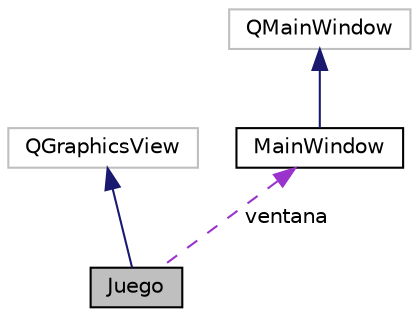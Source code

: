 digraph "Juego"
{
  edge [fontname="Helvetica",fontsize="10",labelfontname="Helvetica",labelfontsize="10"];
  node [fontname="Helvetica",fontsize="10",shape=record];
  Node2 [label="Juego",height=0.2,width=0.4,color="black", fillcolor="grey75", style="filled", fontcolor="black"];
  Node3 -> Node2 [dir="back",color="midnightblue",fontsize="10",style="solid"];
  Node3 [label="QGraphicsView",height=0.2,width=0.4,color="grey75", fillcolor="white", style="filled"];
  Node4 -> Node2 [dir="back",color="darkorchid3",fontsize="10",style="dashed",label=" ventana" ];
  Node4 [label="MainWindow",height=0.2,width=0.4,color="black", fillcolor="white", style="filled",URL="$classMainWindow.html",tooltip="Clase que gestiona la ventana principal y el juego. "];
  Node5 -> Node4 [dir="back",color="midnightblue",fontsize="10",style="solid"];
  Node5 [label="QMainWindow",height=0.2,width=0.4,color="grey75", fillcolor="white", style="filled"];
}
